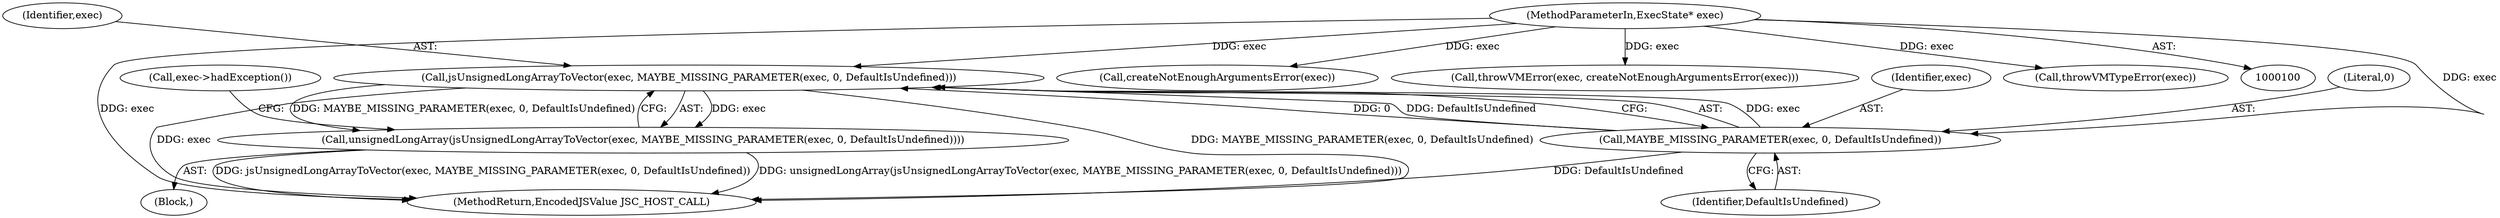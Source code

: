 digraph "0_Chrome_b944f670bb7a8a919daac497a4ea0536c954c201_39@pointer" {
"1000137" [label="(Call,jsUnsignedLongArrayToVector(exec, MAYBE_MISSING_PARAMETER(exec, 0, DefaultIsUndefined)))"];
"1000139" [label="(Call,MAYBE_MISSING_PARAMETER(exec, 0, DefaultIsUndefined))"];
"1000101" [label="(MethodParameterIn,ExecState* exec)"];
"1000136" [label="(Call,unsignedLongArray(jsUnsignedLongArrayToVector(exec, MAYBE_MISSING_PARAMETER(exec, 0, DefaultIsUndefined))))"];
"1000144" [label="(Call,exec->hadException())"];
"1000102" [label="(Block,)"];
"1000139" [label="(Call,MAYBE_MISSING_PARAMETER(exec, 0, DefaultIsUndefined))"];
"1000137" [label="(Call,jsUnsignedLongArrayToVector(exec, MAYBE_MISSING_PARAMETER(exec, 0, DefaultIsUndefined)))"];
"1000134" [label="(Call,createNotEnoughArgumentsError(exec))"];
"1000140" [label="(Identifier,exec)"];
"1000138" [label="(Identifier,exec)"];
"1000101" [label="(MethodParameterIn,ExecState* exec)"];
"1000142" [label="(Identifier,DefaultIsUndefined)"];
"1000132" [label="(Call,throwVMError(exec, createNotEnoughArgumentsError(exec)))"];
"1000136" [label="(Call,unsignedLongArray(jsUnsignedLongArrayToVector(exec, MAYBE_MISSING_PARAMETER(exec, 0, DefaultIsUndefined))))"];
"1000153" [label="(MethodReturn,EncodedJSValue JSC_HOST_CALL)"];
"1000113" [label="(Call,throwVMTypeError(exec))"];
"1000141" [label="(Literal,0)"];
"1000137" -> "1000136"  [label="AST: "];
"1000137" -> "1000139"  [label="CFG: "];
"1000138" -> "1000137"  [label="AST: "];
"1000139" -> "1000137"  [label="AST: "];
"1000136" -> "1000137"  [label="CFG: "];
"1000137" -> "1000153"  [label="DDG: MAYBE_MISSING_PARAMETER(exec, 0, DefaultIsUndefined)"];
"1000137" -> "1000153"  [label="DDG: exec"];
"1000137" -> "1000136"  [label="DDG: exec"];
"1000137" -> "1000136"  [label="DDG: MAYBE_MISSING_PARAMETER(exec, 0, DefaultIsUndefined)"];
"1000139" -> "1000137"  [label="DDG: exec"];
"1000139" -> "1000137"  [label="DDG: 0"];
"1000139" -> "1000137"  [label="DDG: DefaultIsUndefined"];
"1000101" -> "1000137"  [label="DDG: exec"];
"1000139" -> "1000142"  [label="CFG: "];
"1000140" -> "1000139"  [label="AST: "];
"1000141" -> "1000139"  [label="AST: "];
"1000142" -> "1000139"  [label="AST: "];
"1000139" -> "1000153"  [label="DDG: DefaultIsUndefined"];
"1000101" -> "1000139"  [label="DDG: exec"];
"1000101" -> "1000100"  [label="AST: "];
"1000101" -> "1000153"  [label="DDG: exec"];
"1000101" -> "1000113"  [label="DDG: exec"];
"1000101" -> "1000132"  [label="DDG: exec"];
"1000101" -> "1000134"  [label="DDG: exec"];
"1000136" -> "1000102"  [label="AST: "];
"1000144" -> "1000136"  [label="CFG: "];
"1000136" -> "1000153"  [label="DDG: unsignedLongArray(jsUnsignedLongArrayToVector(exec, MAYBE_MISSING_PARAMETER(exec, 0, DefaultIsUndefined)))"];
"1000136" -> "1000153"  [label="DDG: jsUnsignedLongArrayToVector(exec, MAYBE_MISSING_PARAMETER(exec, 0, DefaultIsUndefined))"];
}
